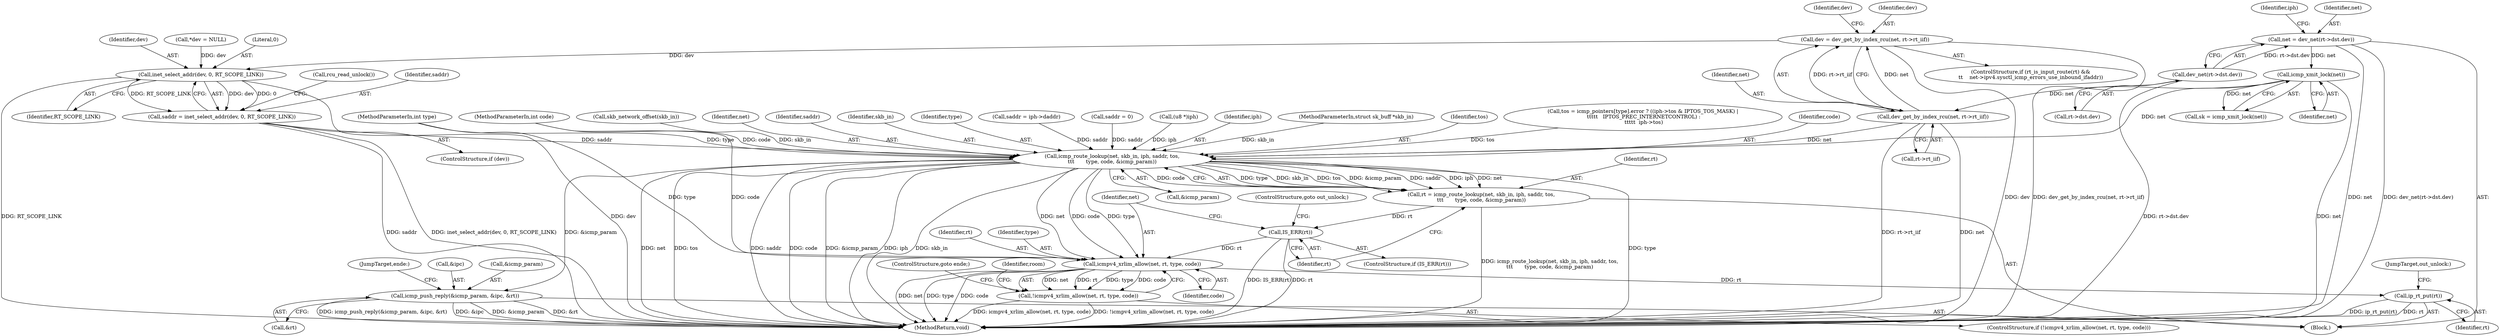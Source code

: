 digraph "0_linux_f6d8bd051c391c1c0458a30b2a7abcd939329259_13@pointer" {
"1000260" [label="(Call,dev = dev_get_by_index_rcu(net, rt->rt_iif))"];
"1000262" [label="(Call,dev_get_by_index_rcu(net, rt->rt_iif))"];
"1000226" [label="(Call,icmp_xmit_lock(net))"];
"1000133" [label="(Call,net = dev_net(rt->dst.dev))"];
"1000135" [label="(Call,dev_net(rt->dst.dev))"];
"1000271" [label="(Call,inet_select_addr(dev, 0, RT_SCOPE_LINK))"];
"1000269" [label="(Call,saddr = inet_select_addr(dev, 0, RT_SCOPE_LINK))"];
"1000383" [label="(Call,icmp_route_lookup(net, skb_in, iph, saddr, tos,\n\t\t\t       type, code, &icmp_param))"];
"1000381" [label="(Call,rt = icmp_route_lookup(net, skb_in, iph, saddr, tos,\n\t\t\t       type, code, &icmp_param))"];
"1000394" [label="(Call,IS_ERR(rt))"];
"1000399" [label="(Call,icmpv4_xrlim_allow(net, rt, type, code))"];
"1000398" [label="(Call,!icmpv4_xrlim_allow(net, rt, type, code))"];
"1000469" [label="(Call,ip_rt_put(rt))"];
"1000461" [label="(Call,icmp_push_reply(&icmp_param, &ipc, &rt))"];
"1000383" [label="(Call,icmp_route_lookup(net, skb_in, iph, saddr, tos,\n\t\t\t       type, code, &icmp_param))"];
"1000381" [label="(Call,rt = icmp_route_lookup(net, skb_in, iph, saddr, tos,\n\t\t\t       type, code, &icmp_param))"];
"1000464" [label="(Call,&ipc)"];
"1000397" [label="(ControlStructure,if (!icmpv4_xrlim_allow(net, rt, type, code)))"];
"1000247" [label="(Call,*dev = NULL)"];
"1000233" [label="(Call,saddr = iph->daddr)"];
"1000276" [label="(Call,saddr = 0)"];
"1000382" [label="(Identifier,rt)"];
"1000394" [label="(Call,IS_ERR(rt))"];
"1000148" [label="(Call,(u8 *)iph)"];
"1000393" [label="(ControlStructure,if (IS_ERR(rt)))"];
"1000113" [label="(MethodParameterIn,int code)"];
"1000462" [label="(Call,&icmp_param)"];
"1000270" [label="(Identifier,saddr)"];
"1000274" [label="(Identifier,RT_SCOPE_LINK)"];
"1000112" [label="(MethodParameterIn,int type)"];
"1000399" [label="(Call,icmpv4_xrlim_allow(net, rt, type, code))"];
"1000268" [label="(Identifier,dev)"];
"1000115" [label="(Block,)"];
"1000251" [label="(ControlStructure,if (rt_is_input_route(rt) &&\n\t\t    net->ipv4.sysctl_icmp_errors_use_inbound_ifaddr))"];
"1000401" [label="(Identifier,rt)"];
"1000402" [label="(Identifier,type)"];
"1000271" [label="(Call,inet_select_addr(dev, 0, RT_SCOPE_LINK))"];
"1000395" [label="(Identifier,rt)"];
"1000263" [label="(Identifier,net)"];
"1000135" [label="(Call,dev_net(rt->dst.dev))"];
"1000260" [label="(Call,dev = dev_get_by_index_rcu(net, rt->rt_iif))"];
"1000469" [label="(Call,ip_rt_put(rt))"];
"1000404" [label="(ControlStructure,goto ende;)"];
"1000386" [label="(Identifier,iph)"];
"1000111" [label="(MethodParameterIn,struct sk_buff *skb_in)"];
"1000261" [label="(Identifier,dev)"];
"1000388" [label="(Identifier,tos)"];
"1000280" [label="(Call,tos = icmp_pointers[type].error ? ((iph->tos & IPTOS_TOS_MASK) |\n \t\t\t\t\t   IPTOS_PREC_INTERNETCONTROL) :\n \t\t\t\t\t  iph->tos)"];
"1000391" [label="(Call,&icmp_param)"];
"1000390" [label="(Identifier,code)"];
"1000353" [label="(Call,skb_network_offset(skb_in))"];
"1000133" [label="(Call,net = dev_net(rt->dst.dev))"];
"1000227" [label="(Identifier,net)"];
"1000136" [label="(Call,rt->dst.dev)"];
"1000269" [label="(Call,saddr = inet_select_addr(dev, 0, RT_SCOPE_LINK))"];
"1000273" [label="(Literal,0)"];
"1000403" [label="(Identifier,code)"];
"1000470" [label="(Identifier,rt)"];
"1000466" [label="(Call,&rt)"];
"1000262" [label="(Call,dev_get_by_index_rcu(net, rt->rt_iif))"];
"1000142" [label="(Identifier,iph)"];
"1000264" [label="(Call,rt->rt_iif)"];
"1000226" [label="(Call,icmp_xmit_lock(net))"];
"1000267" [label="(ControlStructure,if (dev))"];
"1000384" [label="(Identifier,net)"];
"1000471" [label="(JumpTarget,out_unlock:)"];
"1000406" [label="(Identifier,room)"];
"1000224" [label="(Call,sk = icmp_xmit_lock(net))"];
"1000468" [label="(JumpTarget,ende:)"];
"1000398" [label="(Call,!icmpv4_xrlim_allow(net, rt, type, code))"];
"1000387" [label="(Identifier,saddr)"];
"1000272" [label="(Identifier,dev)"];
"1000461" [label="(Call,icmp_push_reply(&icmp_param, &ipc, &rt))"];
"1000385" [label="(Identifier,skb_in)"];
"1000396" [label="(ControlStructure,goto out_unlock;)"];
"1000389" [label="(Identifier,type)"];
"1000475" [label="(MethodReturn,void)"];
"1000400" [label="(Identifier,net)"];
"1000279" [label="(Call,rcu_read_unlock())"];
"1000134" [label="(Identifier,net)"];
"1000260" -> "1000251"  [label="AST: "];
"1000260" -> "1000262"  [label="CFG: "];
"1000261" -> "1000260"  [label="AST: "];
"1000262" -> "1000260"  [label="AST: "];
"1000268" -> "1000260"  [label="CFG: "];
"1000260" -> "1000475"  [label="DDG: dev_get_by_index_rcu(net, rt->rt_iif)"];
"1000260" -> "1000475"  [label="DDG: dev"];
"1000262" -> "1000260"  [label="DDG: net"];
"1000262" -> "1000260"  [label="DDG: rt->rt_iif"];
"1000260" -> "1000271"  [label="DDG: dev"];
"1000262" -> "1000264"  [label="CFG: "];
"1000263" -> "1000262"  [label="AST: "];
"1000264" -> "1000262"  [label="AST: "];
"1000262" -> "1000475"  [label="DDG: rt->rt_iif"];
"1000262" -> "1000475"  [label="DDG: net"];
"1000226" -> "1000262"  [label="DDG: net"];
"1000262" -> "1000383"  [label="DDG: net"];
"1000226" -> "1000224"  [label="AST: "];
"1000226" -> "1000227"  [label="CFG: "];
"1000227" -> "1000226"  [label="AST: "];
"1000224" -> "1000226"  [label="CFG: "];
"1000226" -> "1000475"  [label="DDG: net"];
"1000226" -> "1000224"  [label="DDG: net"];
"1000133" -> "1000226"  [label="DDG: net"];
"1000226" -> "1000383"  [label="DDG: net"];
"1000133" -> "1000115"  [label="AST: "];
"1000133" -> "1000135"  [label="CFG: "];
"1000134" -> "1000133"  [label="AST: "];
"1000135" -> "1000133"  [label="AST: "];
"1000142" -> "1000133"  [label="CFG: "];
"1000133" -> "1000475"  [label="DDG: net"];
"1000133" -> "1000475"  [label="DDG: dev_net(rt->dst.dev)"];
"1000135" -> "1000133"  [label="DDG: rt->dst.dev"];
"1000135" -> "1000136"  [label="CFG: "];
"1000136" -> "1000135"  [label="AST: "];
"1000135" -> "1000475"  [label="DDG: rt->dst.dev"];
"1000271" -> "1000269"  [label="AST: "];
"1000271" -> "1000274"  [label="CFG: "];
"1000272" -> "1000271"  [label="AST: "];
"1000273" -> "1000271"  [label="AST: "];
"1000274" -> "1000271"  [label="AST: "];
"1000269" -> "1000271"  [label="CFG: "];
"1000271" -> "1000475"  [label="DDG: RT_SCOPE_LINK"];
"1000271" -> "1000475"  [label="DDG: dev"];
"1000271" -> "1000269"  [label="DDG: dev"];
"1000271" -> "1000269"  [label="DDG: 0"];
"1000271" -> "1000269"  [label="DDG: RT_SCOPE_LINK"];
"1000247" -> "1000271"  [label="DDG: dev"];
"1000269" -> "1000267"  [label="AST: "];
"1000270" -> "1000269"  [label="AST: "];
"1000279" -> "1000269"  [label="CFG: "];
"1000269" -> "1000475"  [label="DDG: saddr"];
"1000269" -> "1000475"  [label="DDG: inet_select_addr(dev, 0, RT_SCOPE_LINK)"];
"1000269" -> "1000383"  [label="DDG: saddr"];
"1000383" -> "1000381"  [label="AST: "];
"1000383" -> "1000391"  [label="CFG: "];
"1000384" -> "1000383"  [label="AST: "];
"1000385" -> "1000383"  [label="AST: "];
"1000386" -> "1000383"  [label="AST: "];
"1000387" -> "1000383"  [label="AST: "];
"1000388" -> "1000383"  [label="AST: "];
"1000389" -> "1000383"  [label="AST: "];
"1000390" -> "1000383"  [label="AST: "];
"1000391" -> "1000383"  [label="AST: "];
"1000381" -> "1000383"  [label="CFG: "];
"1000383" -> "1000475"  [label="DDG: type"];
"1000383" -> "1000475"  [label="DDG: net"];
"1000383" -> "1000475"  [label="DDG: tos"];
"1000383" -> "1000475"  [label="DDG: saddr"];
"1000383" -> "1000475"  [label="DDG: code"];
"1000383" -> "1000475"  [label="DDG: &icmp_param"];
"1000383" -> "1000475"  [label="DDG: iph"];
"1000383" -> "1000475"  [label="DDG: skb_in"];
"1000383" -> "1000381"  [label="DDG: type"];
"1000383" -> "1000381"  [label="DDG: skb_in"];
"1000383" -> "1000381"  [label="DDG: tos"];
"1000383" -> "1000381"  [label="DDG: &icmp_param"];
"1000383" -> "1000381"  [label="DDG: saddr"];
"1000383" -> "1000381"  [label="DDG: iph"];
"1000383" -> "1000381"  [label="DDG: net"];
"1000383" -> "1000381"  [label="DDG: code"];
"1000353" -> "1000383"  [label="DDG: skb_in"];
"1000111" -> "1000383"  [label="DDG: skb_in"];
"1000148" -> "1000383"  [label="DDG: iph"];
"1000233" -> "1000383"  [label="DDG: saddr"];
"1000276" -> "1000383"  [label="DDG: saddr"];
"1000280" -> "1000383"  [label="DDG: tos"];
"1000112" -> "1000383"  [label="DDG: type"];
"1000113" -> "1000383"  [label="DDG: code"];
"1000383" -> "1000399"  [label="DDG: net"];
"1000383" -> "1000399"  [label="DDG: type"];
"1000383" -> "1000399"  [label="DDG: code"];
"1000383" -> "1000461"  [label="DDG: &icmp_param"];
"1000381" -> "1000115"  [label="AST: "];
"1000382" -> "1000381"  [label="AST: "];
"1000395" -> "1000381"  [label="CFG: "];
"1000381" -> "1000475"  [label="DDG: icmp_route_lookup(net, skb_in, iph, saddr, tos,\n\t\t\t       type, code, &icmp_param)"];
"1000381" -> "1000394"  [label="DDG: rt"];
"1000394" -> "1000393"  [label="AST: "];
"1000394" -> "1000395"  [label="CFG: "];
"1000395" -> "1000394"  [label="AST: "];
"1000396" -> "1000394"  [label="CFG: "];
"1000400" -> "1000394"  [label="CFG: "];
"1000394" -> "1000475"  [label="DDG: IS_ERR(rt)"];
"1000394" -> "1000475"  [label="DDG: rt"];
"1000394" -> "1000399"  [label="DDG: rt"];
"1000399" -> "1000398"  [label="AST: "];
"1000399" -> "1000403"  [label="CFG: "];
"1000400" -> "1000399"  [label="AST: "];
"1000401" -> "1000399"  [label="AST: "];
"1000402" -> "1000399"  [label="AST: "];
"1000403" -> "1000399"  [label="AST: "];
"1000398" -> "1000399"  [label="CFG: "];
"1000399" -> "1000475"  [label="DDG: type"];
"1000399" -> "1000475"  [label="DDG: code"];
"1000399" -> "1000475"  [label="DDG: net"];
"1000399" -> "1000398"  [label="DDG: net"];
"1000399" -> "1000398"  [label="DDG: rt"];
"1000399" -> "1000398"  [label="DDG: type"];
"1000399" -> "1000398"  [label="DDG: code"];
"1000112" -> "1000399"  [label="DDG: type"];
"1000113" -> "1000399"  [label="DDG: code"];
"1000399" -> "1000469"  [label="DDG: rt"];
"1000398" -> "1000397"  [label="AST: "];
"1000404" -> "1000398"  [label="CFG: "];
"1000406" -> "1000398"  [label="CFG: "];
"1000398" -> "1000475"  [label="DDG: !icmpv4_xrlim_allow(net, rt, type, code)"];
"1000398" -> "1000475"  [label="DDG: icmpv4_xrlim_allow(net, rt, type, code)"];
"1000469" -> "1000115"  [label="AST: "];
"1000469" -> "1000470"  [label="CFG: "];
"1000470" -> "1000469"  [label="AST: "];
"1000471" -> "1000469"  [label="CFG: "];
"1000469" -> "1000475"  [label="DDG: ip_rt_put(rt)"];
"1000469" -> "1000475"  [label="DDG: rt"];
"1000461" -> "1000115"  [label="AST: "];
"1000461" -> "1000466"  [label="CFG: "];
"1000462" -> "1000461"  [label="AST: "];
"1000464" -> "1000461"  [label="AST: "];
"1000466" -> "1000461"  [label="AST: "];
"1000468" -> "1000461"  [label="CFG: "];
"1000461" -> "1000475"  [label="DDG: icmp_push_reply(&icmp_param, &ipc, &rt)"];
"1000461" -> "1000475"  [label="DDG: &ipc"];
"1000461" -> "1000475"  [label="DDG: &icmp_param"];
"1000461" -> "1000475"  [label="DDG: &rt"];
}
